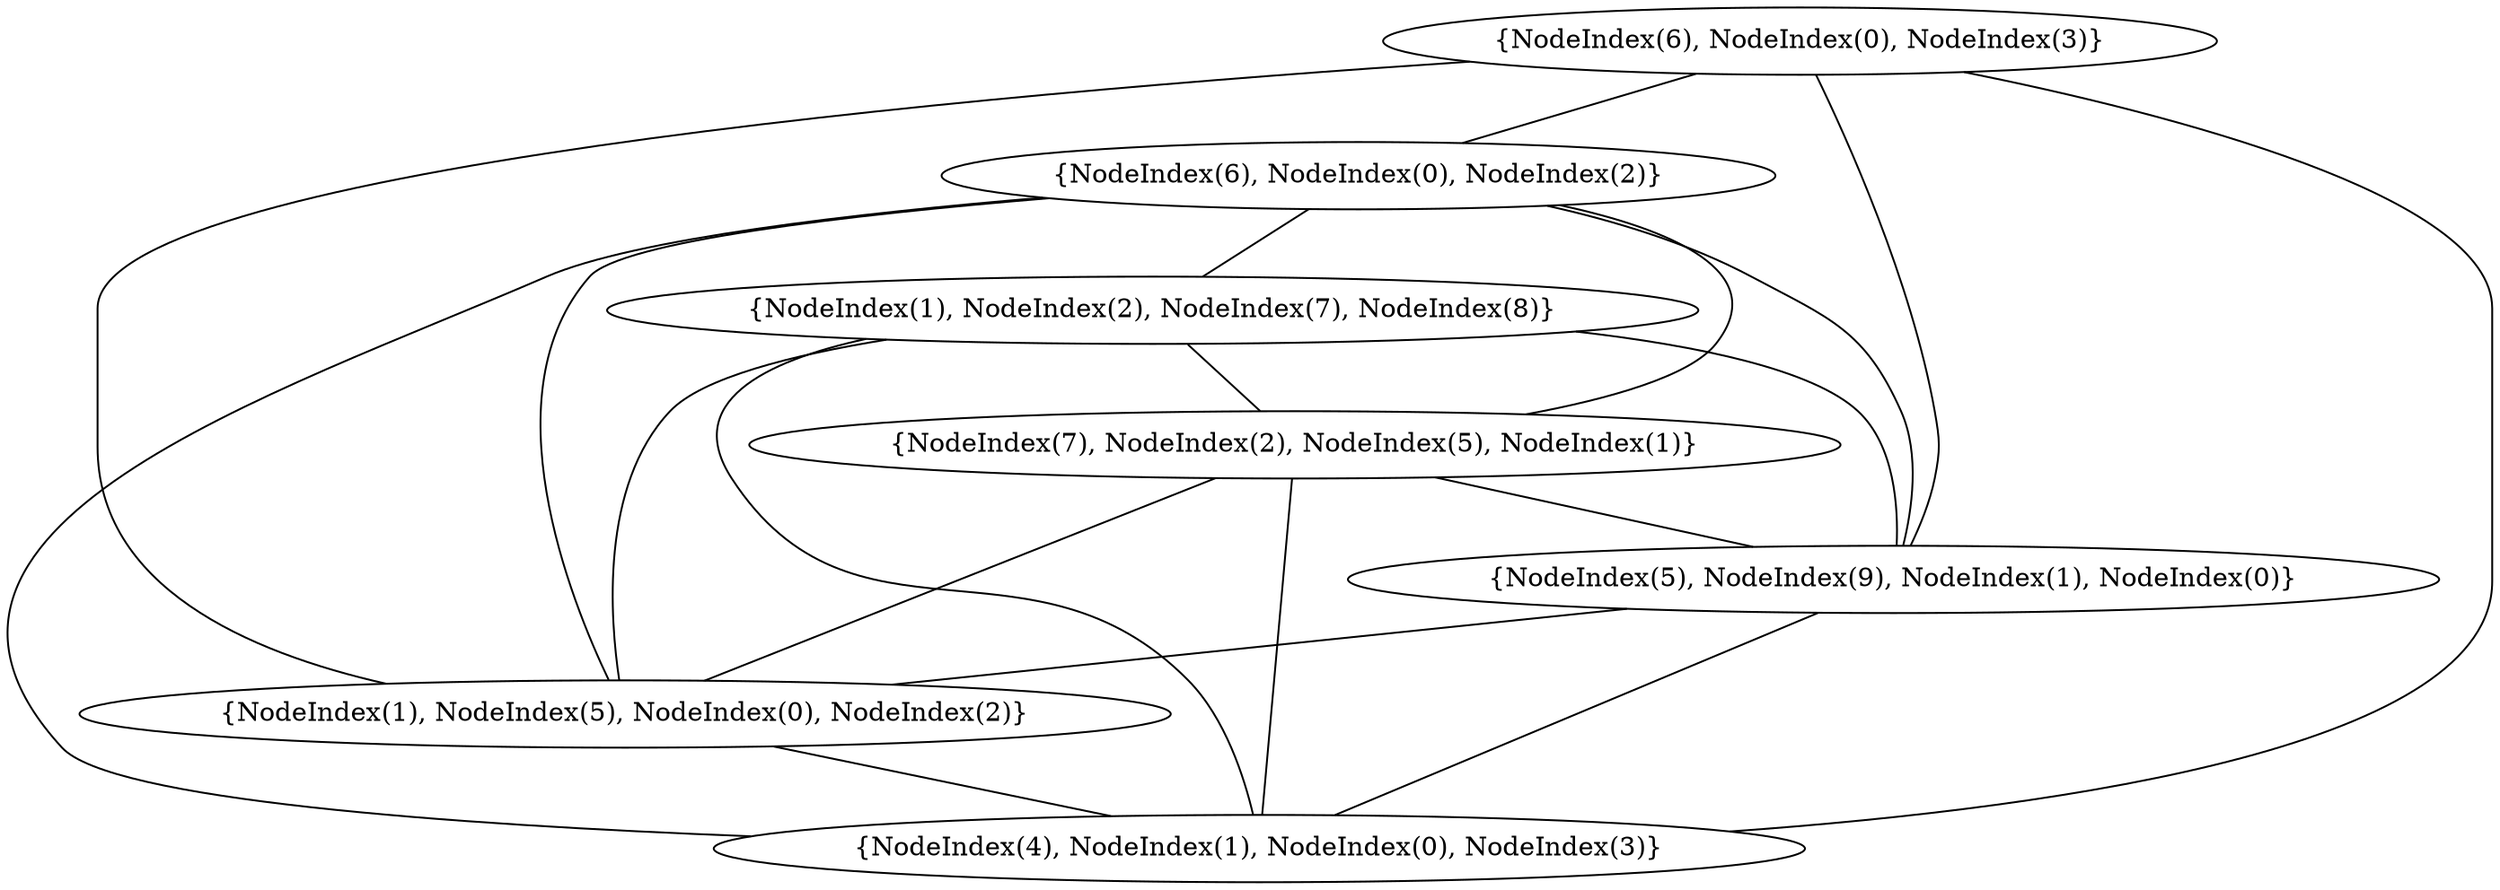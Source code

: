graph {
    0 [ label = "{NodeIndex(4), NodeIndex(1), NodeIndex(0), NodeIndex(3)}" ]
    1 [ label = "{NodeIndex(1), NodeIndex(5), NodeIndex(0), NodeIndex(2)}" ]
    2 [ label = "{NodeIndex(5), NodeIndex(9), NodeIndex(1), NodeIndex(0)}" ]
    3 [ label = "{NodeIndex(7), NodeIndex(2), NodeIndex(5), NodeIndex(1)}" ]
    4 [ label = "{NodeIndex(1), NodeIndex(2), NodeIndex(7), NodeIndex(8)}" ]
    5 [ label = "{NodeIndex(6), NodeIndex(0), NodeIndex(2)}" ]
    6 [ label = "{NodeIndex(6), NodeIndex(0), NodeIndex(3)}" ]
    1 -- 0 [ ]
    2 -- 0 [ ]
    2 -- 1 [ ]
    3 -- 0 [ ]
    3 -- 1 [ ]
    3 -- 2 [ ]
    4 -- 0 [ ]
    4 -- 1 [ ]
    4 -- 2 [ ]
    4 -- 3 [ ]
    5 -- 0 [ ]
    5 -- 1 [ ]
    5 -- 2 [ ]
    5 -- 3 [ ]
    5 -- 4 [ ]
    6 -- 0 [ ]
    6 -- 1 [ ]
    6 -- 2 [ ]
    6 -- 5 [ ]
}
